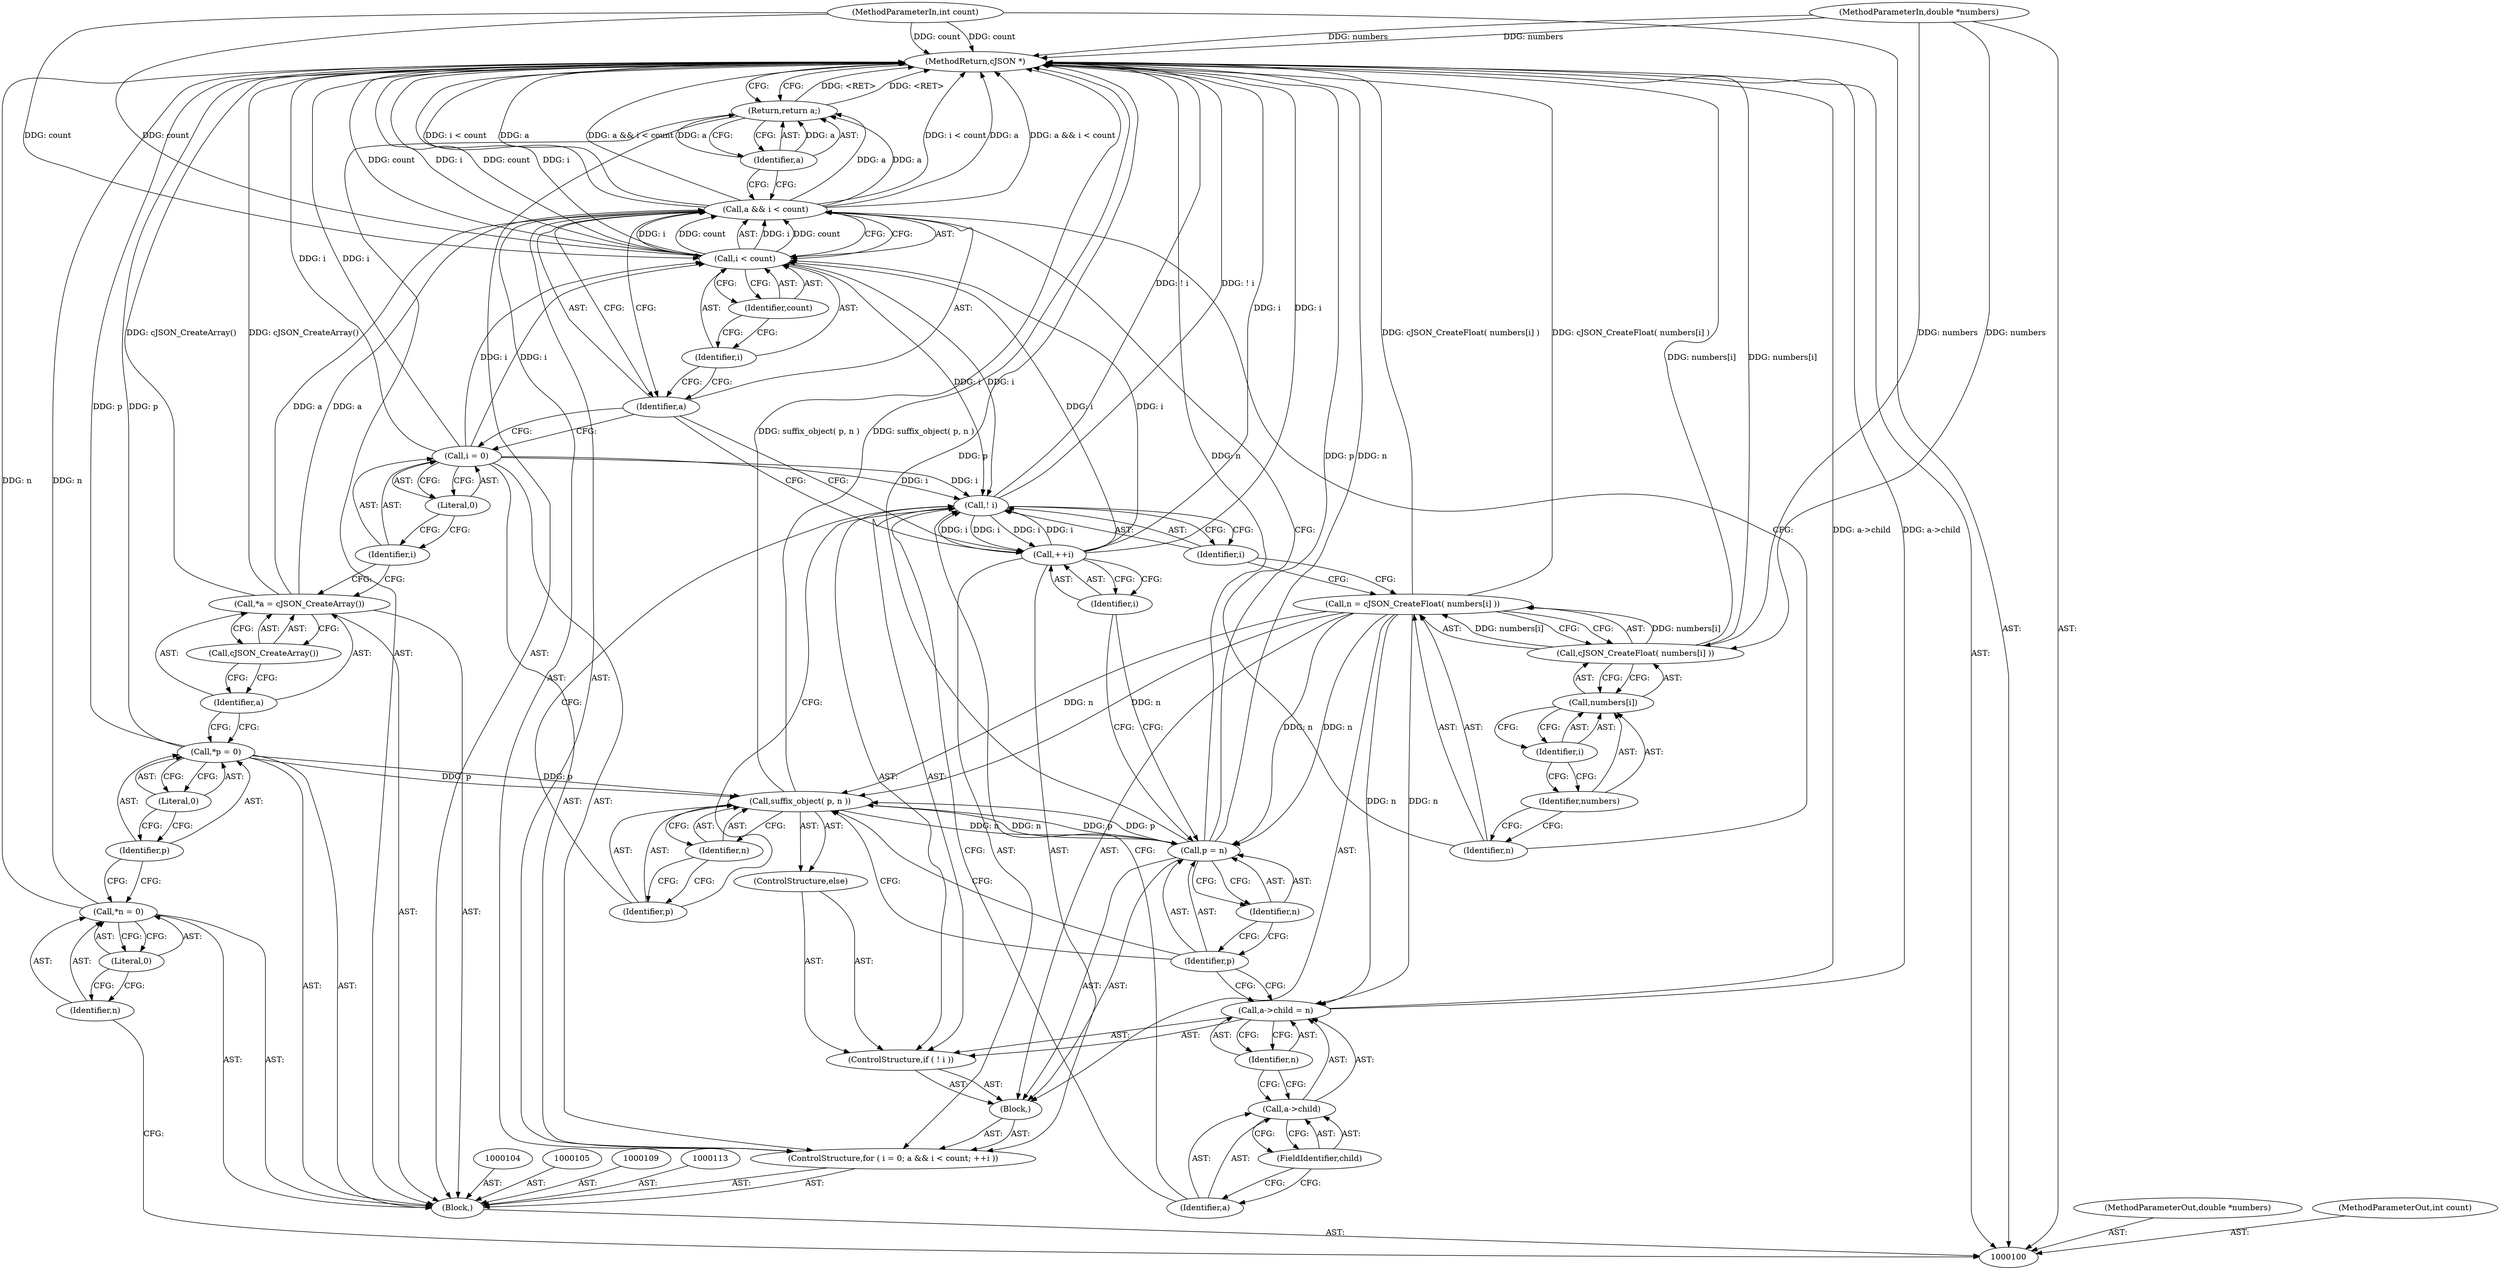 digraph "1_iperf_91f2fa59e8ed80dfbf400add0164ee0e508e412a_7" {
"1000152" [label="(MethodReturn,cJSON *)"];
"1000101" [label="(MethodParameterIn,double *numbers)"];
"1000203" [label="(MethodParameterOut,double *numbers)"];
"1000102" [label="(MethodParameterIn,int count)"];
"1000204" [label="(MethodParameterOut,int count)"];
"1000145" [label="(Identifier,p)"];
"1000146" [label="(Identifier,n)"];
"1000144" [label="(Call,suffix_object( p, n ))"];
"1000147" [label="(Call,p = n)"];
"1000148" [label="(Identifier,p)"];
"1000149" [label="(Identifier,n)"];
"1000150" [label="(Return,return a;)"];
"1000151" [label="(Identifier,a)"];
"1000103" [label="(Block,)"];
"1000108" [label="(Literal,0)"];
"1000110" [label="(Call,*p = 0)"];
"1000111" [label="(Identifier,p)"];
"1000112" [label="(Literal,0)"];
"1000114" [label="(Call,*a = cJSON_CreateArray())"];
"1000115" [label="(Identifier,a)"];
"1000116" [label="(Call,cJSON_CreateArray())"];
"1000106" [label="(Call,*n = 0)"];
"1000107" [label="(Identifier,n)"];
"1000117" [label="(ControlStructure,for ( i = 0; a && i < count; ++i ))"];
"1000120" [label="(Literal,0)"];
"1000121" [label="(Call,a && i < count)"];
"1000122" [label="(Identifier,a)"];
"1000123" [label="(Call,i < count)"];
"1000124" [label="(Identifier,i)"];
"1000125" [label="(Identifier,count)"];
"1000126" [label="(Call,++i)"];
"1000127" [label="(Identifier,i)"];
"1000128" [label="(Block,)"];
"1000118" [label="(Call,i = 0)"];
"1000119" [label="(Identifier,i)"];
"1000129" [label="(Call,n = cJSON_CreateFloat( numbers[i] ))"];
"1000130" [label="(Identifier,n)"];
"1000132" [label="(Call,numbers[i])"];
"1000133" [label="(Identifier,numbers)"];
"1000134" [label="(Identifier,i)"];
"1000131" [label="(Call,cJSON_CreateFloat( numbers[i] ))"];
"1000135" [label="(ControlStructure,if ( ! i ))"];
"1000136" [label="(Call,! i)"];
"1000137" [label="(Identifier,i)"];
"1000142" [label="(Identifier,n)"];
"1000138" [label="(Call,a->child = n)"];
"1000139" [label="(Call,a->child)"];
"1000140" [label="(Identifier,a)"];
"1000141" [label="(FieldIdentifier,child)"];
"1000143" [label="(ControlStructure,else)"];
"1000152" -> "1000100"  [label="AST: "];
"1000152" -> "1000150"  [label="CFG: "];
"1000123" -> "1000152"  [label="DDG: count"];
"1000123" -> "1000152"  [label="DDG: i"];
"1000106" -> "1000152"  [label="DDG: n"];
"1000121" -> "1000152"  [label="DDG: a && i < count"];
"1000121" -> "1000152"  [label="DDG: i < count"];
"1000121" -> "1000152"  [label="DDG: a"];
"1000126" -> "1000152"  [label="DDG: i"];
"1000102" -> "1000152"  [label="DDG: count"];
"1000118" -> "1000152"  [label="DDG: i"];
"1000131" -> "1000152"  [label="DDG: numbers[i]"];
"1000138" -> "1000152"  [label="DDG: a->child"];
"1000144" -> "1000152"  [label="DDG: suffix_object( p, n )"];
"1000147" -> "1000152"  [label="DDG: n"];
"1000147" -> "1000152"  [label="DDG: p"];
"1000101" -> "1000152"  [label="DDG: numbers"];
"1000136" -> "1000152"  [label="DDG: ! i"];
"1000110" -> "1000152"  [label="DDG: p"];
"1000114" -> "1000152"  [label="DDG: cJSON_CreateArray()"];
"1000129" -> "1000152"  [label="DDG: cJSON_CreateFloat( numbers[i] )"];
"1000150" -> "1000152"  [label="DDG: <RET>"];
"1000101" -> "1000100"  [label="AST: "];
"1000101" -> "1000152"  [label="DDG: numbers"];
"1000101" -> "1000131"  [label="DDG: numbers"];
"1000203" -> "1000100"  [label="AST: "];
"1000102" -> "1000100"  [label="AST: "];
"1000102" -> "1000152"  [label="DDG: count"];
"1000102" -> "1000123"  [label="DDG: count"];
"1000204" -> "1000100"  [label="AST: "];
"1000145" -> "1000144"  [label="AST: "];
"1000145" -> "1000136"  [label="CFG: "];
"1000146" -> "1000145"  [label="CFG: "];
"1000146" -> "1000144"  [label="AST: "];
"1000146" -> "1000145"  [label="CFG: "];
"1000144" -> "1000146"  [label="CFG: "];
"1000144" -> "1000143"  [label="AST: "];
"1000144" -> "1000146"  [label="CFG: "];
"1000145" -> "1000144"  [label="AST: "];
"1000146" -> "1000144"  [label="AST: "];
"1000148" -> "1000144"  [label="CFG: "];
"1000144" -> "1000152"  [label="DDG: suffix_object( p, n )"];
"1000147" -> "1000144"  [label="DDG: p"];
"1000110" -> "1000144"  [label="DDG: p"];
"1000129" -> "1000144"  [label="DDG: n"];
"1000144" -> "1000147"  [label="DDG: n"];
"1000147" -> "1000128"  [label="AST: "];
"1000147" -> "1000149"  [label="CFG: "];
"1000148" -> "1000147"  [label="AST: "];
"1000149" -> "1000147"  [label="AST: "];
"1000127" -> "1000147"  [label="CFG: "];
"1000147" -> "1000152"  [label="DDG: n"];
"1000147" -> "1000152"  [label="DDG: p"];
"1000147" -> "1000144"  [label="DDG: p"];
"1000144" -> "1000147"  [label="DDG: n"];
"1000129" -> "1000147"  [label="DDG: n"];
"1000148" -> "1000147"  [label="AST: "];
"1000148" -> "1000138"  [label="CFG: "];
"1000148" -> "1000144"  [label="CFG: "];
"1000149" -> "1000148"  [label="CFG: "];
"1000149" -> "1000147"  [label="AST: "];
"1000149" -> "1000148"  [label="CFG: "];
"1000147" -> "1000149"  [label="CFG: "];
"1000150" -> "1000103"  [label="AST: "];
"1000150" -> "1000151"  [label="CFG: "];
"1000151" -> "1000150"  [label="AST: "];
"1000152" -> "1000150"  [label="CFG: "];
"1000150" -> "1000152"  [label="DDG: <RET>"];
"1000151" -> "1000150"  [label="DDG: a"];
"1000121" -> "1000150"  [label="DDG: a"];
"1000151" -> "1000150"  [label="AST: "];
"1000151" -> "1000121"  [label="CFG: "];
"1000150" -> "1000151"  [label="CFG: "];
"1000151" -> "1000150"  [label="DDG: a"];
"1000103" -> "1000100"  [label="AST: "];
"1000104" -> "1000103"  [label="AST: "];
"1000105" -> "1000103"  [label="AST: "];
"1000106" -> "1000103"  [label="AST: "];
"1000109" -> "1000103"  [label="AST: "];
"1000110" -> "1000103"  [label="AST: "];
"1000113" -> "1000103"  [label="AST: "];
"1000114" -> "1000103"  [label="AST: "];
"1000117" -> "1000103"  [label="AST: "];
"1000150" -> "1000103"  [label="AST: "];
"1000108" -> "1000106"  [label="AST: "];
"1000108" -> "1000107"  [label="CFG: "];
"1000106" -> "1000108"  [label="CFG: "];
"1000110" -> "1000103"  [label="AST: "];
"1000110" -> "1000112"  [label="CFG: "];
"1000111" -> "1000110"  [label="AST: "];
"1000112" -> "1000110"  [label="AST: "];
"1000115" -> "1000110"  [label="CFG: "];
"1000110" -> "1000152"  [label="DDG: p"];
"1000110" -> "1000144"  [label="DDG: p"];
"1000111" -> "1000110"  [label="AST: "];
"1000111" -> "1000106"  [label="CFG: "];
"1000112" -> "1000111"  [label="CFG: "];
"1000112" -> "1000110"  [label="AST: "];
"1000112" -> "1000111"  [label="CFG: "];
"1000110" -> "1000112"  [label="CFG: "];
"1000114" -> "1000103"  [label="AST: "];
"1000114" -> "1000116"  [label="CFG: "];
"1000115" -> "1000114"  [label="AST: "];
"1000116" -> "1000114"  [label="AST: "];
"1000119" -> "1000114"  [label="CFG: "];
"1000114" -> "1000152"  [label="DDG: cJSON_CreateArray()"];
"1000114" -> "1000121"  [label="DDG: a"];
"1000115" -> "1000114"  [label="AST: "];
"1000115" -> "1000110"  [label="CFG: "];
"1000116" -> "1000115"  [label="CFG: "];
"1000116" -> "1000114"  [label="AST: "];
"1000116" -> "1000115"  [label="CFG: "];
"1000114" -> "1000116"  [label="CFG: "];
"1000106" -> "1000103"  [label="AST: "];
"1000106" -> "1000108"  [label="CFG: "];
"1000107" -> "1000106"  [label="AST: "];
"1000108" -> "1000106"  [label="AST: "];
"1000111" -> "1000106"  [label="CFG: "];
"1000106" -> "1000152"  [label="DDG: n"];
"1000107" -> "1000106"  [label="AST: "];
"1000107" -> "1000100"  [label="CFG: "];
"1000108" -> "1000107"  [label="CFG: "];
"1000117" -> "1000103"  [label="AST: "];
"1000118" -> "1000117"  [label="AST: "];
"1000121" -> "1000117"  [label="AST: "];
"1000126" -> "1000117"  [label="AST: "];
"1000128" -> "1000117"  [label="AST: "];
"1000120" -> "1000118"  [label="AST: "];
"1000120" -> "1000119"  [label="CFG: "];
"1000118" -> "1000120"  [label="CFG: "];
"1000121" -> "1000117"  [label="AST: "];
"1000121" -> "1000122"  [label="CFG: "];
"1000121" -> "1000123"  [label="CFG: "];
"1000122" -> "1000121"  [label="AST: "];
"1000123" -> "1000121"  [label="AST: "];
"1000130" -> "1000121"  [label="CFG: "];
"1000151" -> "1000121"  [label="CFG: "];
"1000121" -> "1000152"  [label="DDG: a && i < count"];
"1000121" -> "1000152"  [label="DDG: i < count"];
"1000121" -> "1000152"  [label="DDG: a"];
"1000114" -> "1000121"  [label="DDG: a"];
"1000123" -> "1000121"  [label="DDG: i"];
"1000123" -> "1000121"  [label="DDG: count"];
"1000121" -> "1000150"  [label="DDG: a"];
"1000122" -> "1000121"  [label="AST: "];
"1000122" -> "1000118"  [label="CFG: "];
"1000122" -> "1000126"  [label="CFG: "];
"1000124" -> "1000122"  [label="CFG: "];
"1000121" -> "1000122"  [label="CFG: "];
"1000123" -> "1000121"  [label="AST: "];
"1000123" -> "1000125"  [label="CFG: "];
"1000124" -> "1000123"  [label="AST: "];
"1000125" -> "1000123"  [label="AST: "];
"1000121" -> "1000123"  [label="CFG: "];
"1000123" -> "1000152"  [label="DDG: count"];
"1000123" -> "1000152"  [label="DDG: i"];
"1000123" -> "1000121"  [label="DDG: i"];
"1000123" -> "1000121"  [label="DDG: count"];
"1000126" -> "1000123"  [label="DDG: i"];
"1000118" -> "1000123"  [label="DDG: i"];
"1000102" -> "1000123"  [label="DDG: count"];
"1000123" -> "1000136"  [label="DDG: i"];
"1000124" -> "1000123"  [label="AST: "];
"1000124" -> "1000122"  [label="CFG: "];
"1000125" -> "1000124"  [label="CFG: "];
"1000125" -> "1000123"  [label="AST: "];
"1000125" -> "1000124"  [label="CFG: "];
"1000123" -> "1000125"  [label="CFG: "];
"1000126" -> "1000117"  [label="AST: "];
"1000126" -> "1000127"  [label="CFG: "];
"1000127" -> "1000126"  [label="AST: "];
"1000122" -> "1000126"  [label="CFG: "];
"1000126" -> "1000152"  [label="DDG: i"];
"1000126" -> "1000123"  [label="DDG: i"];
"1000136" -> "1000126"  [label="DDG: i"];
"1000126" -> "1000136"  [label="DDG: i"];
"1000127" -> "1000126"  [label="AST: "];
"1000127" -> "1000147"  [label="CFG: "];
"1000126" -> "1000127"  [label="CFG: "];
"1000128" -> "1000117"  [label="AST: "];
"1000129" -> "1000128"  [label="AST: "];
"1000135" -> "1000128"  [label="AST: "];
"1000147" -> "1000128"  [label="AST: "];
"1000118" -> "1000117"  [label="AST: "];
"1000118" -> "1000120"  [label="CFG: "];
"1000119" -> "1000118"  [label="AST: "];
"1000120" -> "1000118"  [label="AST: "];
"1000122" -> "1000118"  [label="CFG: "];
"1000118" -> "1000152"  [label="DDG: i"];
"1000118" -> "1000123"  [label="DDG: i"];
"1000118" -> "1000136"  [label="DDG: i"];
"1000119" -> "1000118"  [label="AST: "];
"1000119" -> "1000114"  [label="CFG: "];
"1000120" -> "1000119"  [label="CFG: "];
"1000129" -> "1000128"  [label="AST: "];
"1000129" -> "1000131"  [label="CFG: "];
"1000130" -> "1000129"  [label="AST: "];
"1000131" -> "1000129"  [label="AST: "];
"1000137" -> "1000129"  [label="CFG: "];
"1000129" -> "1000152"  [label="DDG: cJSON_CreateFloat( numbers[i] )"];
"1000131" -> "1000129"  [label="DDG: numbers[i]"];
"1000129" -> "1000138"  [label="DDG: n"];
"1000129" -> "1000144"  [label="DDG: n"];
"1000129" -> "1000147"  [label="DDG: n"];
"1000130" -> "1000129"  [label="AST: "];
"1000130" -> "1000121"  [label="CFG: "];
"1000133" -> "1000130"  [label="CFG: "];
"1000132" -> "1000131"  [label="AST: "];
"1000132" -> "1000134"  [label="CFG: "];
"1000133" -> "1000132"  [label="AST: "];
"1000134" -> "1000132"  [label="AST: "];
"1000131" -> "1000132"  [label="CFG: "];
"1000133" -> "1000132"  [label="AST: "];
"1000133" -> "1000130"  [label="CFG: "];
"1000134" -> "1000133"  [label="CFG: "];
"1000134" -> "1000132"  [label="AST: "];
"1000134" -> "1000133"  [label="CFG: "];
"1000132" -> "1000134"  [label="CFG: "];
"1000131" -> "1000129"  [label="AST: "];
"1000131" -> "1000132"  [label="CFG: "];
"1000132" -> "1000131"  [label="AST: "];
"1000129" -> "1000131"  [label="CFG: "];
"1000131" -> "1000152"  [label="DDG: numbers[i]"];
"1000131" -> "1000129"  [label="DDG: numbers[i]"];
"1000101" -> "1000131"  [label="DDG: numbers"];
"1000135" -> "1000128"  [label="AST: "];
"1000136" -> "1000135"  [label="AST: "];
"1000138" -> "1000135"  [label="AST: "];
"1000143" -> "1000135"  [label="AST: "];
"1000136" -> "1000135"  [label="AST: "];
"1000136" -> "1000137"  [label="CFG: "];
"1000137" -> "1000136"  [label="AST: "];
"1000140" -> "1000136"  [label="CFG: "];
"1000145" -> "1000136"  [label="CFG: "];
"1000136" -> "1000152"  [label="DDG: ! i"];
"1000136" -> "1000126"  [label="DDG: i"];
"1000126" -> "1000136"  [label="DDG: i"];
"1000118" -> "1000136"  [label="DDG: i"];
"1000123" -> "1000136"  [label="DDG: i"];
"1000137" -> "1000136"  [label="AST: "];
"1000137" -> "1000129"  [label="CFG: "];
"1000136" -> "1000137"  [label="CFG: "];
"1000142" -> "1000138"  [label="AST: "];
"1000142" -> "1000139"  [label="CFG: "];
"1000138" -> "1000142"  [label="CFG: "];
"1000138" -> "1000135"  [label="AST: "];
"1000138" -> "1000142"  [label="CFG: "];
"1000139" -> "1000138"  [label="AST: "];
"1000142" -> "1000138"  [label="AST: "];
"1000148" -> "1000138"  [label="CFG: "];
"1000138" -> "1000152"  [label="DDG: a->child"];
"1000129" -> "1000138"  [label="DDG: n"];
"1000139" -> "1000138"  [label="AST: "];
"1000139" -> "1000141"  [label="CFG: "];
"1000140" -> "1000139"  [label="AST: "];
"1000141" -> "1000139"  [label="AST: "];
"1000142" -> "1000139"  [label="CFG: "];
"1000140" -> "1000139"  [label="AST: "];
"1000140" -> "1000136"  [label="CFG: "];
"1000141" -> "1000140"  [label="CFG: "];
"1000141" -> "1000139"  [label="AST: "];
"1000141" -> "1000140"  [label="CFG: "];
"1000139" -> "1000141"  [label="CFG: "];
"1000143" -> "1000135"  [label="AST: "];
"1000144" -> "1000143"  [label="AST: "];
}
